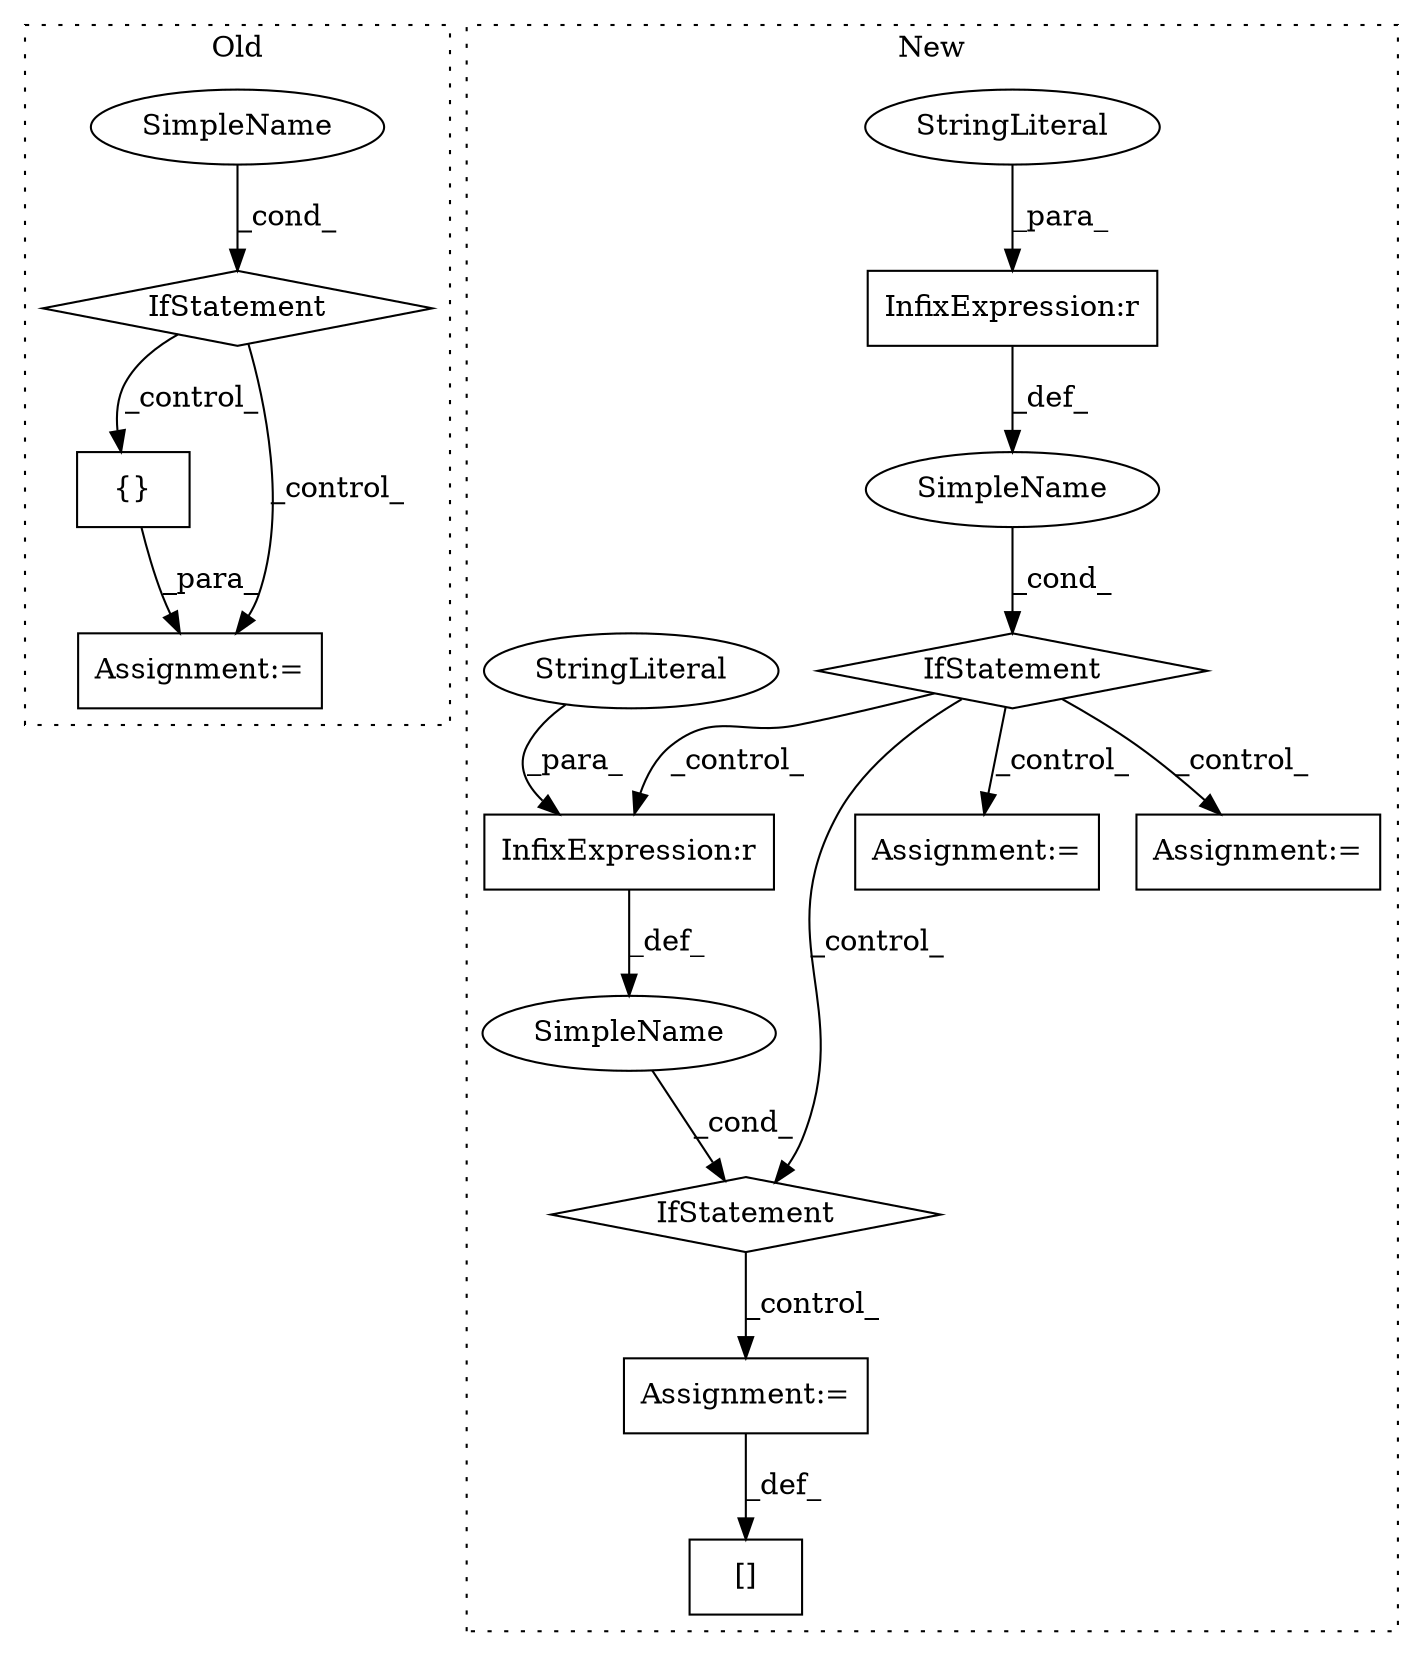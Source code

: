 digraph G {
subgraph cluster0 {
1 [label="{}" a="4" s="16811" l="2" shape="box"];
3 [label="Assignment:=" a="7" s="16801" l="1" shape="box"];
14 [label="IfStatement" a="25" s="16687,16713" l="4,2" shape="diamond"];
16 [label="SimpleName" a="42" s="" l="" shape="ellipse"];
label = "Old";
style="dotted";
}
subgraph cluster1 {
2 [label="IfStatement" a="25" s="15348,15375" l="4,2" shape="diamond"];
4 [label="Assignment:=" a="7" s="15528" l="1" shape="box"];
5 [label="SimpleName" a="42" s="" l="" shape="ellipse"];
6 [label="Assignment:=" a="7" s="15440" l="1" shape="box"];
7 [label="InfixExpression:r" a="27" s="15357" l="4" shape="box"];
8 [label="StringLiteral" a="45" s="15361" l="14" shape="ellipse"];
9 [label="IfStatement" a="25" s="15738,15765" l="4,2" shape="diamond"];
10 [label="Assignment:=" a="7" s="15780" l="1" shape="box"];
11 [label="SimpleName" a="42" s="" l="" shape="ellipse"];
12 [label="InfixExpression:r" a="27" s="15747" l="4" shape="box"];
13 [label="StringLiteral" a="45" s="15751" l="14" shape="ellipse"];
15 [label="[]" a="2" s="15840,15856" l="12,1" shape="box"];
label = "New";
style="dotted";
}
1 -> 3 [label="_para_"];
2 -> 12 [label="_control_"];
2 -> 4 [label="_control_"];
2 -> 9 [label="_control_"];
2 -> 6 [label="_control_"];
5 -> 2 [label="_cond_"];
7 -> 5 [label="_def_"];
8 -> 7 [label="_para_"];
9 -> 10 [label="_control_"];
10 -> 15 [label="_def_"];
11 -> 9 [label="_cond_"];
12 -> 11 [label="_def_"];
13 -> 12 [label="_para_"];
14 -> 1 [label="_control_"];
14 -> 3 [label="_control_"];
16 -> 14 [label="_cond_"];
}